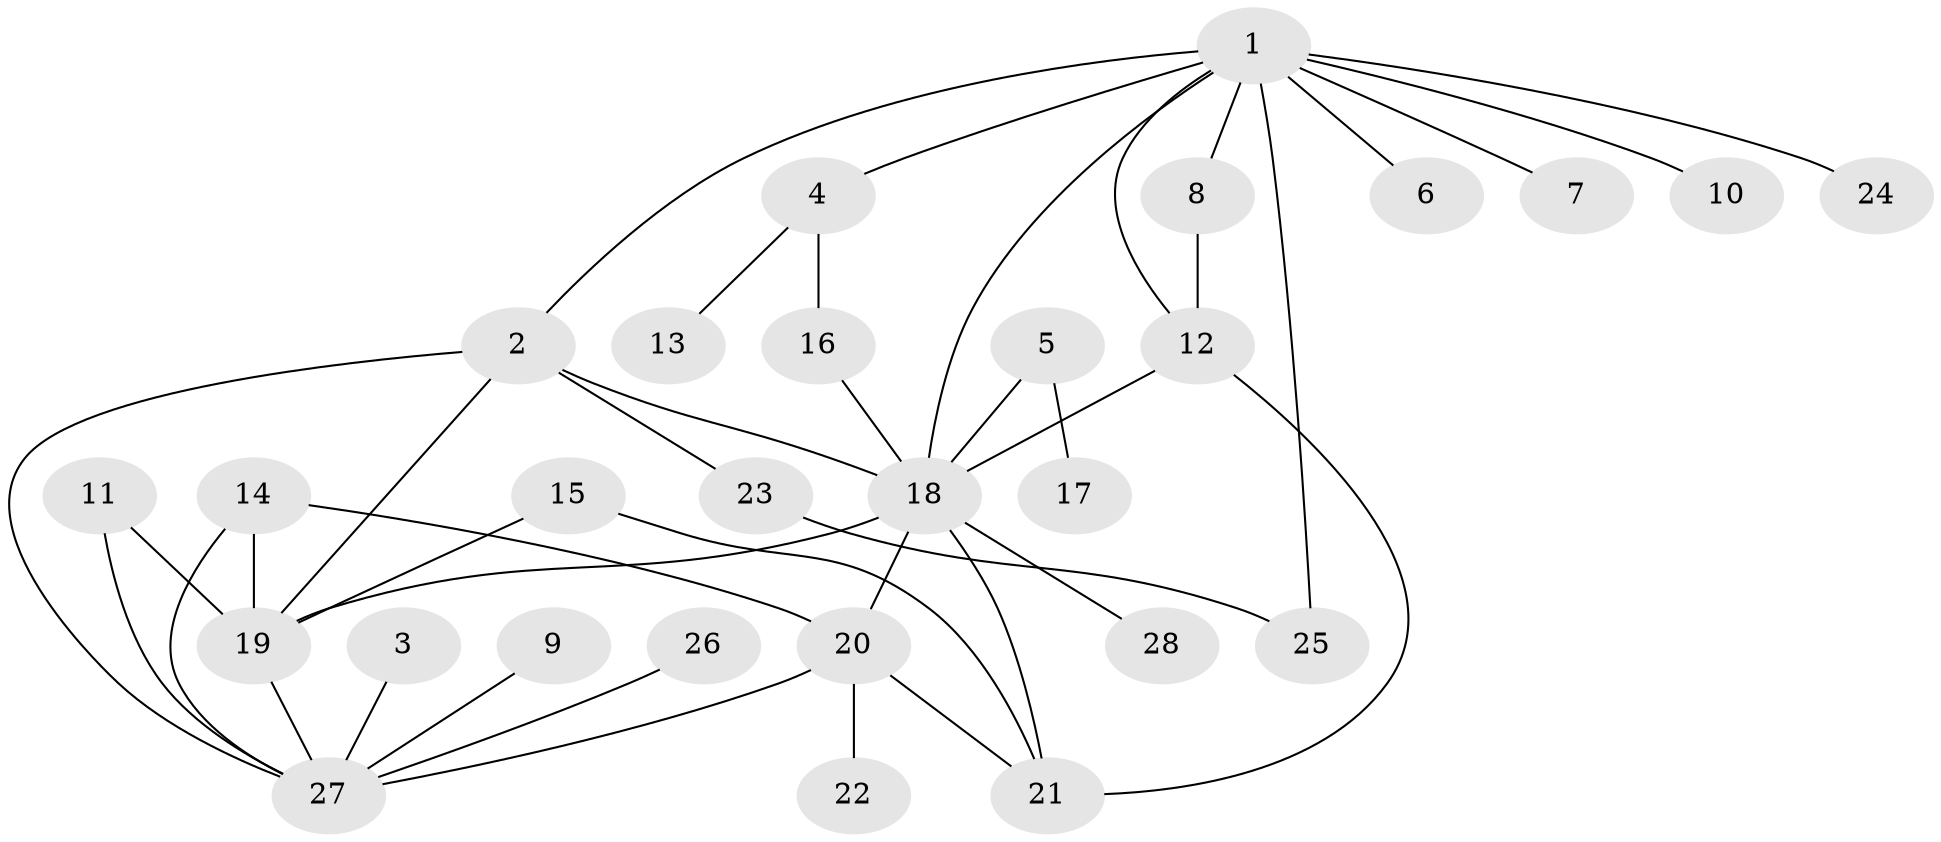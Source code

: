 // original degree distribution, {3: 0.23214285714285715, 6: 0.017857142857142856, 4: 0.10714285714285714, 8: 0.017857142857142856, 5: 0.05357142857142857, 2: 0.32142857142857145, 1: 0.25}
// Generated by graph-tools (version 1.1) at 2025/25/03/09/25 03:25:35]
// undirected, 28 vertices, 41 edges
graph export_dot {
graph [start="1"]
  node [color=gray90,style=filled];
  1;
  2;
  3;
  4;
  5;
  6;
  7;
  8;
  9;
  10;
  11;
  12;
  13;
  14;
  15;
  16;
  17;
  18;
  19;
  20;
  21;
  22;
  23;
  24;
  25;
  26;
  27;
  28;
  1 -- 2 [weight=1.0];
  1 -- 4 [weight=1.0];
  1 -- 6 [weight=1.0];
  1 -- 7 [weight=1.0];
  1 -- 8 [weight=1.0];
  1 -- 10 [weight=1.0];
  1 -- 12 [weight=1.0];
  1 -- 18 [weight=1.0];
  1 -- 24 [weight=1.0];
  1 -- 25 [weight=1.0];
  2 -- 18 [weight=1.0];
  2 -- 19 [weight=1.0];
  2 -- 23 [weight=1.0];
  2 -- 27 [weight=1.0];
  3 -- 27 [weight=1.0];
  4 -- 13 [weight=1.0];
  4 -- 16 [weight=1.0];
  5 -- 17 [weight=1.0];
  5 -- 18 [weight=1.0];
  8 -- 12 [weight=1.0];
  9 -- 27 [weight=1.0];
  11 -- 19 [weight=1.0];
  11 -- 27 [weight=1.0];
  12 -- 18 [weight=1.0];
  12 -- 21 [weight=1.0];
  14 -- 19 [weight=1.0];
  14 -- 20 [weight=1.0];
  14 -- 27 [weight=1.0];
  15 -- 19 [weight=1.0];
  15 -- 21 [weight=1.0];
  16 -- 18 [weight=1.0];
  18 -- 19 [weight=1.0];
  18 -- 20 [weight=2.0];
  18 -- 21 [weight=2.0];
  18 -- 28 [weight=1.0];
  19 -- 27 [weight=1.0];
  20 -- 21 [weight=1.0];
  20 -- 22 [weight=1.0];
  20 -- 27 [weight=1.0];
  23 -- 25 [weight=1.0];
  26 -- 27 [weight=1.0];
}
